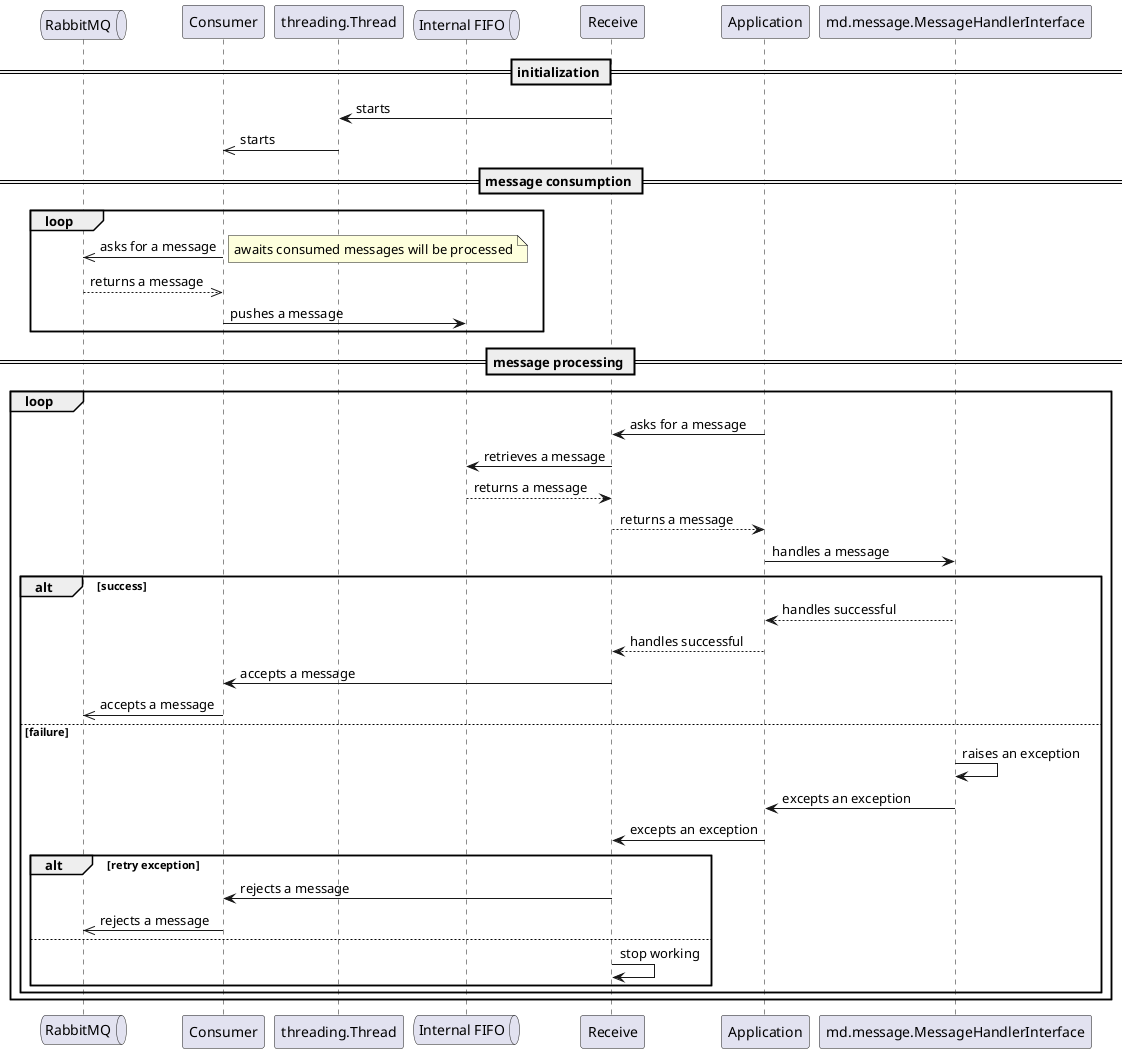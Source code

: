 @startuml

queue "RabbitMQ" as mq
participant Consumer as consumer
participant "threading.Thread" as thread
queue "Internal FIFO" as imq
participant Receive
participant Application as app
participant "md.message.MessageHandlerInterface" as MessageHandler

== initialization ==

Receive -> thread : starts
thread ->> consumer : starts

== message consumption ==

loop
  consumer ->> mq : asks for a message
  note right
    awaits consumed messages will be processed
  end note

  mq -->> consumer : returns a message
  consumer -> imq : pushes a message
end

== message processing ==

loop
  app -> Receive: asks for a message
  Receive -> imq : retrieves a message
  imq --> Receive: returns a message
  Receive --> app : returns a message
  app -> MessageHandler : handles a message

  alt success
    MessageHandler --> app : handles successful
    app --> Receive : handles successful
    Receive -> consumer : accepts a message
    consumer ->> mq : accepts a message
  else failure
    MessageHandler -> MessageHandler : raises an exception
    MessageHandler -> app : excepts an exception
    app -> Receive : excepts an exception

    alt retry exception
      Receive -> consumer : rejects a message
      consumer ->> mq : rejects a message
    else
      Receive -> Receive : stop working
    end
  end
end

@enduml
